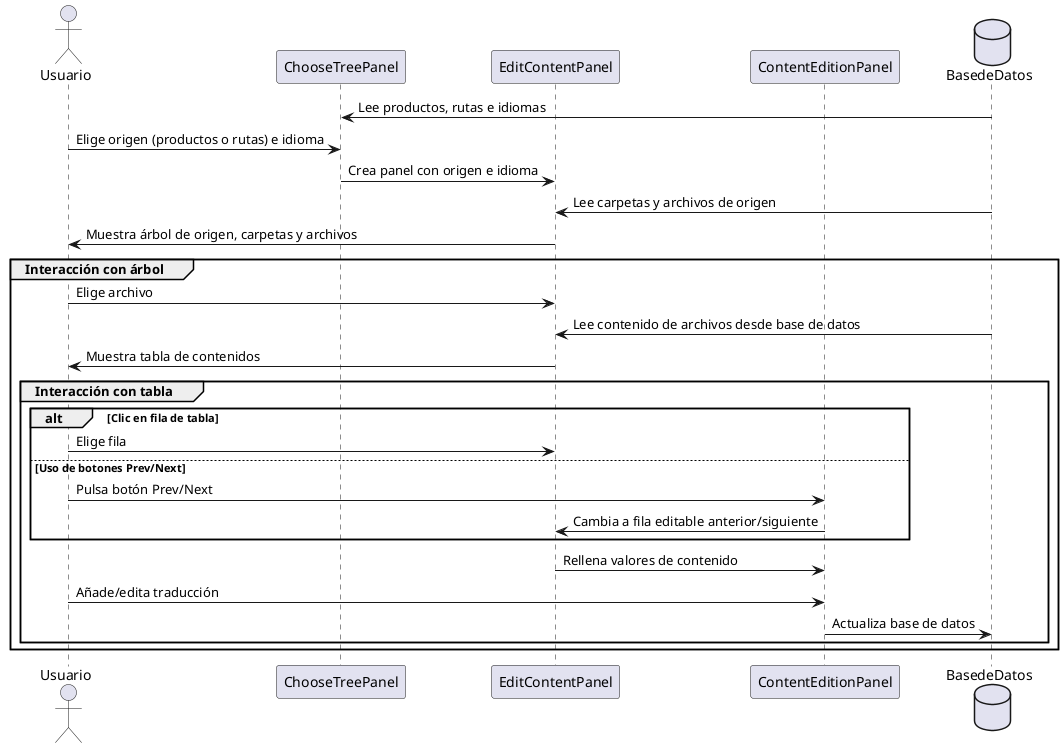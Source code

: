 @startuml
actor Usuario as U1
participant ChooseTreePanel as CTP
participant EditContentPanel as ECP
participant ContentEditionPanel as CEP
database BasedeDatos as DB

CTP <- DB  : Lee productos, rutas e idiomas
U1  -> CTP : Elige origen (productos o rutas) e idioma
CTP -> ECP : Crea panel con origen e idioma
ECP <- DB  : Lee carpetas y archivos de origen
ECP -> U1  : Muestra árbol de origen, carpetas y archivos
group Interacción con árbol
    U1  -> ECP : Elige archivo
    ECP <- DB  : Lee contenido de archivos desde base de datos
    U1  <- ECP : Muestra tabla de contenidos
    group Interacción con tabla
        alt Clic en fila de tabla
            U1  -> ECP : Elige fila
        else Uso de botones Prev/Next
            U1  -> CEP : Pulsa botón Prev/Next
            CEP -> ECP : Cambia a fila editable anterior/siguiente
        end
        ECP -> CEP : Rellena valores de contenido
        U1  -> CEP : Añade/edita traducción
        CEP -> DB  : Actualiza base de datos
    end
end
@enduml